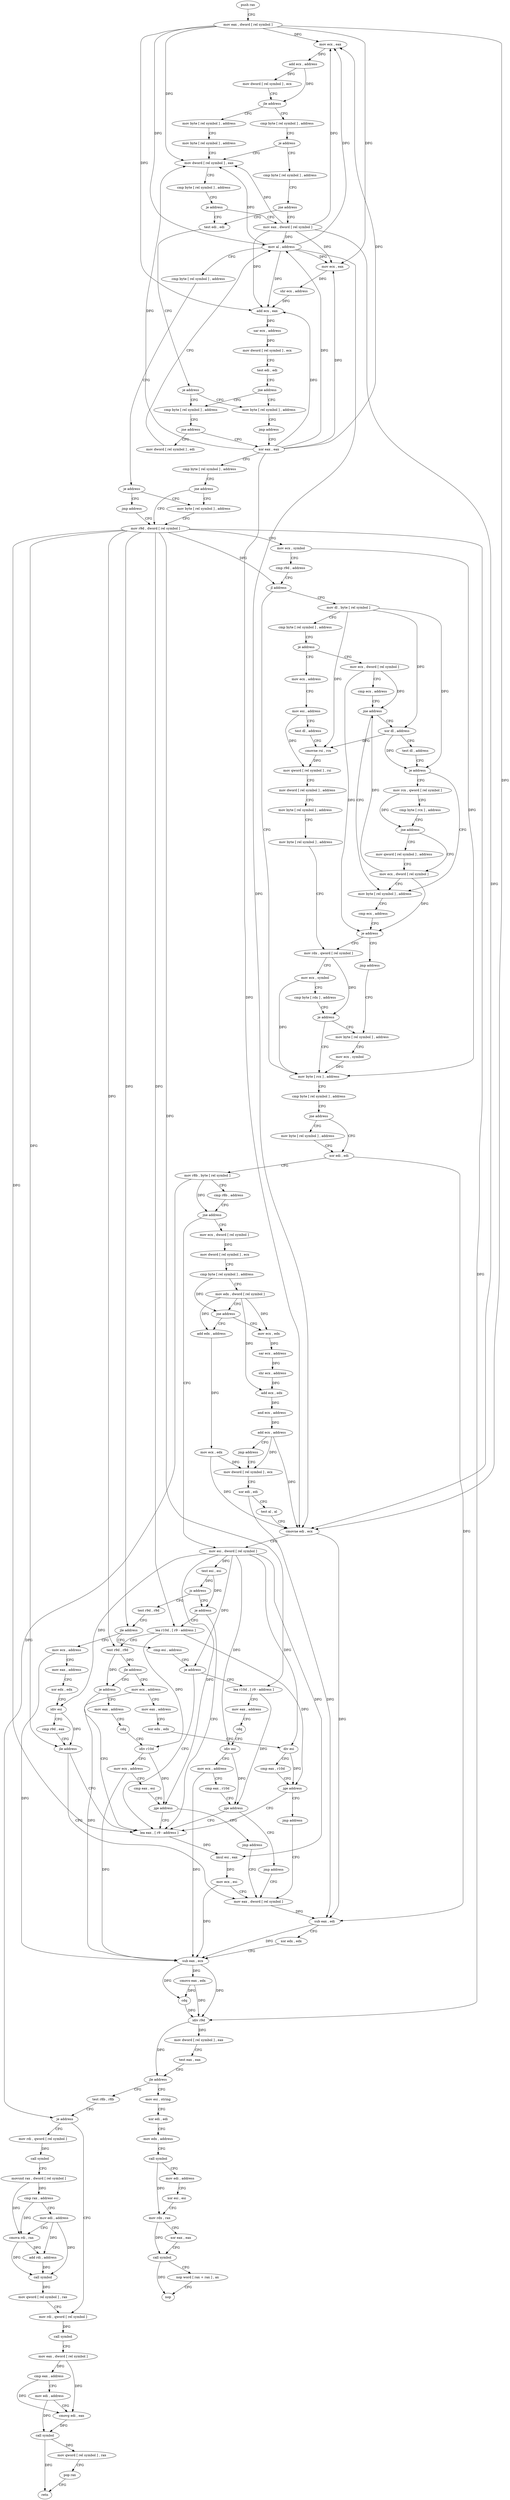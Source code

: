 digraph "func" {
"4205360" [label = "push rax" ]
"4205361" [label = "mov eax , dword [ rel symbol ]" ]
"4205367" [label = "mov ecx , eax" ]
"4205369" [label = "add ecx , address" ]
"4205372" [label = "mov dword [ rel symbol ] , ecx" ]
"4205378" [label = "jle address" ]
"4205432" [label = "mov byte [ rel symbol ] , address" ]
"4205380" [label = "cmp byte [ rel symbol ] , address" ]
"4205439" [label = "mov byte [ rel symbol ] , address" ]
"4205446" [label = "mov dword [ rel symbol ] , eax" ]
"4205387" [label = "je address" ]
"4205389" [label = "cmp byte [ rel symbol ] , address" ]
"4205398" [label = "mov eax , dword [ rel symbol ]" ]
"4205404" [label = "mov ecx , eax" ]
"4205406" [label = "shr ecx , address" ]
"4205409" [label = "add ecx , eax" ]
"4205411" [label = "sar ecx , address" ]
"4205413" [label = "mov dword [ rel symbol ] , ecx" ]
"4205419" [label = "test edi , edi" ]
"4205421" [label = "jne address" ]
"4205465" [label = "cmp byte [ rel symbol ] , address" ]
"4205423" [label = "mov byte [ rel symbol ] , address" ]
"4205461" [label = "test edi , edi" ]
"4205463" [label = "je address" ]
"4205452" [label = "cmp byte [ rel symbol ] , address" ]
"4205459" [label = "je address" ]
"4205396" [label = "jne address" ]
"4205472" [label = "jne address" ]
"4205493" [label = "xor eax , eax" ]
"4205474" [label = "mov dword [ rel symbol ] , edi" ]
"4205430" [label = "jmp address" ]
"4205495" [label = "cmp byte [ rel symbol ] , address" ]
"4205502" [label = "jne address" ]
"4205511" [label = "mov r9d , dword [ rel symbol ]" ]
"4205504" [label = "mov byte [ rel symbol ] , address" ]
"4205480" [label = "mov al , address" ]
"4205482" [label = "cmp byte [ rel symbol ] , address" ]
"4205489" [label = "je address" ]
"4205491" [label = "jmp address" ]
"4205518" [label = "mov ecx , symbol" ]
"4205523" [label = "cmp r9d , address" ]
"4205527" [label = "jl address" ]
"4205687" [label = "mov byte [ rcx ] , address" ]
"4205533" [label = "mov dl , byte [ rel symbol ]" ]
"4205690" [label = "cmp byte [ rel symbol ] , address" ]
"4205697" [label = "jne address" ]
"4205706" [label = "xor edi , edi" ]
"4205699" [label = "mov byte [ rel symbol ] , address" ]
"4205539" [label = "cmp byte [ rel symbol ] , address" ]
"4205546" [label = "je address" ]
"4205610" [label = "mov ecx , address" ]
"4205548" [label = "mov ecx , dword [ rel symbol ]" ]
"4205708" [label = "mov r8b , byte [ rel symbol ]" ]
"4205715" [label = "cmp r8b , address" ]
"4205719" [label = "jne address" ]
"4205784" [label = "mov esi , dword [ rel symbol ]" ]
"4205721" [label = "mov ecx , dword [ rel symbol ]" ]
"4205615" [label = "mov esi , address" ]
"4205620" [label = "test dl , address" ]
"4205623" [label = "cmovne rsi , rcx" ]
"4205627" [label = "mov qword [ rel symbol ] , rsi" ]
"4205634" [label = "mov dword [ rel symbol ] , address" ]
"4205644" [label = "mov byte [ rel symbol ] , address" ]
"4205651" [label = "mov byte [ rel symbol ] , address" ]
"4205658" [label = "mov rdx , qword [ rel symbol ]" ]
"4205554" [label = "cmp ecx , address" ]
"4205557" [label = "jne address" ]
"4205596" [label = "mov byte [ rel symbol ] , address" ]
"4205559" [label = "xor dl , address" ]
"4205790" [label = "test esi , esi" ]
"4205792" [label = "js address" ]
"4205826" [label = "test r9d , r9d" ]
"4205794" [label = "je address" ]
"4205727" [label = "mov dword [ rel symbol ] , ecx" ]
"4205733" [label = "cmp byte [ rel symbol ] , address" ]
"4205740" [label = "mov edx , dword [ rel symbol ]" ]
"4205746" [label = "jne address" ]
"4205766" [label = "add edx , address" ]
"4205748" [label = "mov ecx , edx" ]
"4205675" [label = "mov byte [ rel symbol ] , address" ]
"4205682" [label = "mov ecx , symbol" ]
"4205603" [label = "cmp ecx , address" ]
"4205606" [label = "je address" ]
"4205608" [label = "jmp address" ]
"4205562" [label = "test dl , address" ]
"4205565" [label = "je address" ]
"4205567" [label = "mov rcx , qword [ rel symbol ]" ]
"4205829" [label = "jle address" ]
"4205882" [label = "mov ecx , address" ]
"4205831" [label = "cmp esi , address" ]
"4205901" [label = "lea eax , [ r9 - address ]" ]
"4205796" [label = "lea r10d , [ r9 - address ]" ]
"4205769" [label = "mov ecx , edx" ]
"4205771" [label = "mov dword [ rel symbol ] , ecx" ]
"4205750" [label = "sar ecx , address" ]
"4205753" [label = "shr ecx , address" ]
"4205756" [label = "add ecx , edx" ]
"4205758" [label = "and ecx , address" ]
"4205761" [label = "add ecx , address" ]
"4205764" [label = "jmp address" ]
"4205665" [label = "mov ecx , symbol" ]
"4205670" [label = "cmp byte [ rdx ] , address" ]
"4205673" [label = "je address" ]
"4205574" [label = "cmp byte [ rcx ] , address" ]
"4205577" [label = "jne address" ]
"4205590" [label = "mov ecx , dword [ rel symbol ]" ]
"4205579" [label = "mov qword [ rel symbol ] , address" ]
"4205887" [label = "mov eax , address" ]
"4205892" [label = "xor edx , edx" ]
"4205894" [label = "idiv esi" ]
"4205896" [label = "cmp r9d , eax" ]
"4205899" [label = "jle address" ]
"4205910" [label = "mov eax , dword [ rel symbol ]" ]
"4205834" [label = "je address" ]
"4205836" [label = "lea r10d , [ r9 - address ]" ]
"4205905" [label = "imul esi , eax" ]
"4205908" [label = "mov ecx , esi" ]
"4205800" [label = "test r9d , r9d" ]
"4205803" [label = "jle address" ]
"4205860" [label = "je address" ]
"4205805" [label = "mov ecx , address" ]
"4205777" [label = "xor edi , edi" ]
"4205779" [label = "test al , al" ]
"4205781" [label = "cmovne edi , ecx" ]
"4205916" [label = "sub eax , edi" ]
"4205918" [label = "xor edx , edx" ]
"4205920" [label = "sub eax , ecx" ]
"4205922" [label = "cmovo eax , edx" ]
"4205925" [label = "cdq" ]
"4205926" [label = "idiv r9d" ]
"4205929" [label = "mov dword [ rel symbol ] , eax" ]
"4205935" [label = "test eax , eax" ]
"4205937" [label = "jle address" ]
"4206035" [label = "mov esi , string" ]
"4205939" [label = "test r8b , r8b" ]
"4205840" [label = "mov eax , address" ]
"4205845" [label = "cdq" ]
"4205846" [label = "idiv esi" ]
"4205848" [label = "mov ecx , address" ]
"4205853" [label = "cmp eax , r10d" ]
"4205856" [label = "jge address" ]
"4205858" [label = "jmp address" ]
"4206040" [label = "xor edi , edi" ]
"4206042" [label = "mov edx , address" ]
"4206047" [label = "call symbol" ]
"4206052" [label = "mov edi , address" ]
"4206057" [label = "xor esi , esi" ]
"4206059" [label = "mov rdx , rax" ]
"4206062" [label = "xor eax , eax" ]
"4206064" [label = "call symbol" ]
"4206069" [label = "nop word [ rax + rax ] , ax" ]
"4206079" [label = "nop" ]
"4205942" [label = "je address" ]
"4205992" [label = "mov rdi , qword [ rel symbol ]" ]
"4205944" [label = "mov rdi , qword [ rel symbol ]" ]
"4205862" [label = "mov eax , address" ]
"4205810" [label = "mov eax , address" ]
"4205815" [label = "xor edx , edx" ]
"4205817" [label = "div esi" ]
"4205819" [label = "cmp eax , r10d" ]
"4205822" [label = "jge address" ]
"4205824" [label = "jmp address" ]
"4205999" [label = "call symbol" ]
"4206004" [label = "mov eax , dword [ rel symbol ]" ]
"4206010" [label = "cmp eax , address" ]
"4206013" [label = "mov edi , address" ]
"4206018" [label = "cmovg edi , eax" ]
"4206021" [label = "call symbol" ]
"4206026" [label = "mov qword [ rel symbol ] , rax" ]
"4206033" [label = "pop rax" ]
"4206034" [label = "retn" ]
"4205951" [label = "call symbol" ]
"4205956" [label = "movsxd rax , dword [ rel symbol ]" ]
"4205963" [label = "cmp rax , address" ]
"4205967" [label = "mov edi , address" ]
"4205972" [label = "cmova rdi , rax" ]
"4205976" [label = "add rdi , address" ]
"4205980" [label = "call symbol" ]
"4205985" [label = "mov qword [ rel symbol ] , rax" ]
"4205867" [label = "cdq" ]
"4205868" [label = "idiv r10d" ]
"4205871" [label = "mov ecx , address" ]
"4205876" [label = "cmp eax , esi" ]
"4205878" [label = "jge address" ]
"4205880" [label = "jmp address" ]
"4205360" -> "4205361" [ label = "CFG" ]
"4205361" -> "4205367" [ label = "DFG" ]
"4205361" -> "4205446" [ label = "DFG" ]
"4205361" -> "4205404" [ label = "DFG" ]
"4205361" -> "4205409" [ label = "DFG" ]
"4205361" -> "4205480" [ label = "DFG" ]
"4205361" -> "4205781" [ label = "DFG" ]
"4205367" -> "4205369" [ label = "DFG" ]
"4205369" -> "4205372" [ label = "DFG" ]
"4205369" -> "4205378" [ label = "DFG" ]
"4205372" -> "4205378" [ label = "CFG" ]
"4205378" -> "4205432" [ label = "CFG" ]
"4205378" -> "4205380" [ label = "CFG" ]
"4205432" -> "4205439" [ label = "CFG" ]
"4205380" -> "4205387" [ label = "CFG" ]
"4205439" -> "4205446" [ label = "CFG" ]
"4205446" -> "4205452" [ label = "CFG" ]
"4205387" -> "4205446" [ label = "CFG" ]
"4205387" -> "4205389" [ label = "CFG" ]
"4205389" -> "4205396" [ label = "CFG" ]
"4205398" -> "4205404" [ label = "DFG" ]
"4205398" -> "4205367" [ label = "DFG" ]
"4205398" -> "4205446" [ label = "DFG" ]
"4205398" -> "4205409" [ label = "DFG" ]
"4205398" -> "4205480" [ label = "DFG" ]
"4205398" -> "4205781" [ label = "DFG" ]
"4205404" -> "4205406" [ label = "DFG" ]
"4205406" -> "4205409" [ label = "DFG" ]
"4205409" -> "4205411" [ label = "DFG" ]
"4205411" -> "4205413" [ label = "DFG" ]
"4205413" -> "4205419" [ label = "CFG" ]
"4205419" -> "4205421" [ label = "CFG" ]
"4205421" -> "4205465" [ label = "CFG" ]
"4205421" -> "4205423" [ label = "CFG" ]
"4205465" -> "4205472" [ label = "CFG" ]
"4205423" -> "4205430" [ label = "CFG" ]
"4205461" -> "4205463" [ label = "CFG" ]
"4205463" -> "4205423" [ label = "CFG" ]
"4205463" -> "4205465" [ label = "CFG" ]
"4205452" -> "4205459" [ label = "CFG" ]
"4205459" -> "4205398" [ label = "CFG" ]
"4205459" -> "4205461" [ label = "CFG" ]
"4205396" -> "4205461" [ label = "CFG" ]
"4205396" -> "4205398" [ label = "CFG" ]
"4205472" -> "4205493" [ label = "CFG" ]
"4205472" -> "4205474" [ label = "CFG" ]
"4205493" -> "4205495" [ label = "CFG" ]
"4205493" -> "4205367" [ label = "DFG" ]
"4205493" -> "4205446" [ label = "DFG" ]
"4205493" -> "4205404" [ label = "DFG" ]
"4205493" -> "4205409" [ label = "DFG" ]
"4205493" -> "4205480" [ label = "DFG" ]
"4205493" -> "4205781" [ label = "DFG" ]
"4205474" -> "4205480" [ label = "CFG" ]
"4205430" -> "4205493" [ label = "CFG" ]
"4205495" -> "4205502" [ label = "CFG" ]
"4205502" -> "4205511" [ label = "CFG" ]
"4205502" -> "4205504" [ label = "CFG" ]
"4205511" -> "4205518" [ label = "CFG" ]
"4205511" -> "4205527" [ label = "DFG" ]
"4205511" -> "4205829" [ label = "DFG" ]
"4205511" -> "4205899" [ label = "DFG" ]
"4205511" -> "4205901" [ label = "DFG" ]
"4205511" -> "4205796" [ label = "DFG" ]
"4205511" -> "4205800" [ label = "DFG" ]
"4205511" -> "4205836" [ label = "DFG" ]
"4205511" -> "4205926" [ label = "DFG" ]
"4205504" -> "4205511" [ label = "CFG" ]
"4205480" -> "4205482" [ label = "CFG" ]
"4205480" -> "4205367" [ label = "DFG" ]
"4205480" -> "4205446" [ label = "DFG" ]
"4205480" -> "4205404" [ label = "DFG" ]
"4205480" -> "4205409" [ label = "DFG" ]
"4205480" -> "4205781" [ label = "DFG" ]
"4205482" -> "4205489" [ label = "CFG" ]
"4205489" -> "4205504" [ label = "CFG" ]
"4205489" -> "4205491" [ label = "CFG" ]
"4205491" -> "4205511" [ label = "CFG" ]
"4205518" -> "4205523" [ label = "CFG" ]
"4205518" -> "4205687" [ label = "DFG" ]
"4205523" -> "4205527" [ label = "CFG" ]
"4205527" -> "4205687" [ label = "CFG" ]
"4205527" -> "4205533" [ label = "CFG" ]
"4205687" -> "4205690" [ label = "CFG" ]
"4205533" -> "4205539" [ label = "CFG" ]
"4205533" -> "4205623" [ label = "DFG" ]
"4205533" -> "4205559" [ label = "DFG" ]
"4205533" -> "4205565" [ label = "DFG" ]
"4205690" -> "4205697" [ label = "CFG" ]
"4205697" -> "4205706" [ label = "CFG" ]
"4205697" -> "4205699" [ label = "CFG" ]
"4205706" -> "4205708" [ label = "CFG" ]
"4205706" -> "4205916" [ label = "DFG" ]
"4205699" -> "4205706" [ label = "CFG" ]
"4205539" -> "4205546" [ label = "CFG" ]
"4205546" -> "4205610" [ label = "CFG" ]
"4205546" -> "4205548" [ label = "CFG" ]
"4205610" -> "4205615" [ label = "CFG" ]
"4205548" -> "4205554" [ label = "CFG" ]
"4205548" -> "4205557" [ label = "DFG" ]
"4205548" -> "4205606" [ label = "DFG" ]
"4205708" -> "4205715" [ label = "CFG" ]
"4205708" -> "4205719" [ label = "DFG" ]
"4205708" -> "4205942" [ label = "DFG" ]
"4205715" -> "4205719" [ label = "CFG" ]
"4205719" -> "4205784" [ label = "CFG" ]
"4205719" -> "4205721" [ label = "CFG" ]
"4205784" -> "4205790" [ label = "DFG" ]
"4205784" -> "4205894" [ label = "DFG" ]
"4205784" -> "4205834" [ label = "DFG" ]
"4205784" -> "4205905" [ label = "DFG" ]
"4205784" -> "4205846" [ label = "DFG" ]
"4205784" -> "4205817" [ label = "DFG" ]
"4205784" -> "4205878" [ label = "DFG" ]
"4205721" -> "4205727" [ label = "DFG" ]
"4205615" -> "4205620" [ label = "CFG" ]
"4205615" -> "4205627" [ label = "DFG" ]
"4205620" -> "4205623" [ label = "CFG" ]
"4205623" -> "4205627" [ label = "DFG" ]
"4205627" -> "4205634" [ label = "CFG" ]
"4205634" -> "4205644" [ label = "CFG" ]
"4205644" -> "4205651" [ label = "CFG" ]
"4205651" -> "4205658" [ label = "CFG" ]
"4205658" -> "4205665" [ label = "CFG" ]
"4205658" -> "4205673" [ label = "DFG" ]
"4205554" -> "4205557" [ label = "CFG" ]
"4205557" -> "4205596" [ label = "CFG" ]
"4205557" -> "4205559" [ label = "CFG" ]
"4205596" -> "4205603" [ label = "CFG" ]
"4205559" -> "4205562" [ label = "CFG" ]
"4205559" -> "4205623" [ label = "DFG" ]
"4205559" -> "4205565" [ label = "DFG" ]
"4205790" -> "4205792" [ label = "DFG" ]
"4205790" -> "4205794" [ label = "DFG" ]
"4205792" -> "4205826" [ label = "CFG" ]
"4205792" -> "4205794" [ label = "CFG" ]
"4205826" -> "4205829" [ label = "CFG" ]
"4205794" -> "4205901" [ label = "CFG" ]
"4205794" -> "4205796" [ label = "CFG" ]
"4205727" -> "4205733" [ label = "CFG" ]
"4205733" -> "4205740" [ label = "CFG" ]
"4205733" -> "4205746" [ label = "DFG" ]
"4205740" -> "4205746" [ label = "CFG" ]
"4205740" -> "4205766" [ label = "DFG" ]
"4205740" -> "4205748" [ label = "DFG" ]
"4205740" -> "4205756" [ label = "DFG" ]
"4205746" -> "4205766" [ label = "CFG" ]
"4205746" -> "4205748" [ label = "CFG" ]
"4205766" -> "4205769" [ label = "DFG" ]
"4205748" -> "4205750" [ label = "DFG" ]
"4205675" -> "4205682" [ label = "CFG" ]
"4205682" -> "4205687" [ label = "DFG" ]
"4205603" -> "4205606" [ label = "CFG" ]
"4205606" -> "4205658" [ label = "CFG" ]
"4205606" -> "4205608" [ label = "CFG" ]
"4205608" -> "4205675" [ label = "CFG" ]
"4205562" -> "4205565" [ label = "CFG" ]
"4205565" -> "4205596" [ label = "CFG" ]
"4205565" -> "4205567" [ label = "CFG" ]
"4205567" -> "4205574" [ label = "CFG" ]
"4205567" -> "4205577" [ label = "DFG" ]
"4205829" -> "4205882" [ label = "CFG" ]
"4205829" -> "4205831" [ label = "CFG" ]
"4205882" -> "4205887" [ label = "CFG" ]
"4205882" -> "4205920" [ label = "DFG" ]
"4205831" -> "4205834" [ label = "CFG" ]
"4205901" -> "4205905" [ label = "DFG" ]
"4205796" -> "4205800" [ label = "CFG" ]
"4205796" -> "4205822" [ label = "DFG" ]
"4205796" -> "4205868" [ label = "DFG" ]
"4205769" -> "4205771" [ label = "DFG" ]
"4205769" -> "4205781" [ label = "DFG" ]
"4205771" -> "4205777" [ label = "CFG" ]
"4205750" -> "4205753" [ label = "DFG" ]
"4205753" -> "4205756" [ label = "DFG" ]
"4205756" -> "4205758" [ label = "DFG" ]
"4205758" -> "4205761" [ label = "DFG" ]
"4205761" -> "4205764" [ label = "CFG" ]
"4205761" -> "4205771" [ label = "DFG" ]
"4205761" -> "4205781" [ label = "DFG" ]
"4205764" -> "4205771" [ label = "CFG" ]
"4205665" -> "4205670" [ label = "CFG" ]
"4205665" -> "4205687" [ label = "DFG" ]
"4205670" -> "4205673" [ label = "CFG" ]
"4205673" -> "4205687" [ label = "CFG" ]
"4205673" -> "4205675" [ label = "CFG" ]
"4205574" -> "4205577" [ label = "CFG" ]
"4205577" -> "4205590" [ label = "CFG" ]
"4205577" -> "4205579" [ label = "CFG" ]
"4205590" -> "4205596" [ label = "CFG" ]
"4205590" -> "4205557" [ label = "DFG" ]
"4205590" -> "4205606" [ label = "DFG" ]
"4205579" -> "4205590" [ label = "CFG" ]
"4205887" -> "4205892" [ label = "CFG" ]
"4205892" -> "4205894" [ label = "CFG" ]
"4205894" -> "4205896" [ label = "CFG" ]
"4205894" -> "4205899" [ label = "DFG" ]
"4205896" -> "4205899" [ label = "CFG" ]
"4205899" -> "4205910" [ label = "CFG" ]
"4205899" -> "4205901" [ label = "CFG" ]
"4205910" -> "4205916" [ label = "DFG" ]
"4205834" -> "4205901" [ label = "CFG" ]
"4205834" -> "4205836" [ label = "CFG" ]
"4205836" -> "4205840" [ label = "CFG" ]
"4205836" -> "4205856" [ label = "DFG" ]
"4205905" -> "4205908" [ label = "DFG" ]
"4205908" -> "4205910" [ label = "CFG" ]
"4205908" -> "4205920" [ label = "DFG" ]
"4205800" -> "4205803" [ label = "DFG" ]
"4205800" -> "4205860" [ label = "DFG" ]
"4205803" -> "4205860" [ label = "CFG" ]
"4205803" -> "4205805" [ label = "CFG" ]
"4205860" -> "4205901" [ label = "CFG" ]
"4205860" -> "4205862" [ label = "CFG" ]
"4205805" -> "4205810" [ label = "CFG" ]
"4205805" -> "4205920" [ label = "DFG" ]
"4205777" -> "4205779" [ label = "CFG" ]
"4205777" -> "4205916" [ label = "DFG" ]
"4205779" -> "4205781" [ label = "CFG" ]
"4205781" -> "4205784" [ label = "CFG" ]
"4205781" -> "4205916" [ label = "DFG" ]
"4205916" -> "4205918" [ label = "CFG" ]
"4205916" -> "4205920" [ label = "DFG" ]
"4205918" -> "4205920" [ label = "CFG" ]
"4205920" -> "4205922" [ label = "DFG" ]
"4205920" -> "4205925" [ label = "DFG" ]
"4205920" -> "4205926" [ label = "DFG" ]
"4205922" -> "4205925" [ label = "DFG" ]
"4205922" -> "4205926" [ label = "DFG" ]
"4205925" -> "4205926" [ label = "DFG" ]
"4205926" -> "4205929" [ label = "DFG" ]
"4205926" -> "4205937" [ label = "DFG" ]
"4205929" -> "4205935" [ label = "CFG" ]
"4205935" -> "4205937" [ label = "CFG" ]
"4205937" -> "4206035" [ label = "CFG" ]
"4205937" -> "4205939" [ label = "CFG" ]
"4206035" -> "4206040" [ label = "CFG" ]
"4205939" -> "4205942" [ label = "CFG" ]
"4205840" -> "4205845" [ label = "CFG" ]
"4205845" -> "4205846" [ label = "CFG" ]
"4205846" -> "4205848" [ label = "CFG" ]
"4205846" -> "4205856" [ label = "DFG" ]
"4205848" -> "4205853" [ label = "CFG" ]
"4205848" -> "4205920" [ label = "DFG" ]
"4205853" -> "4205856" [ label = "CFG" ]
"4205856" -> "4205901" [ label = "CFG" ]
"4205856" -> "4205858" [ label = "CFG" ]
"4205858" -> "4205910" [ label = "CFG" ]
"4206040" -> "4206042" [ label = "CFG" ]
"4206042" -> "4206047" [ label = "CFG" ]
"4206047" -> "4206052" [ label = "CFG" ]
"4206047" -> "4206059" [ label = "DFG" ]
"4206052" -> "4206057" [ label = "CFG" ]
"4206057" -> "4206059" [ label = "CFG" ]
"4206059" -> "4206062" [ label = "CFG" ]
"4206059" -> "4206064" [ label = "DFG" ]
"4206062" -> "4206064" [ label = "CFG" ]
"4206064" -> "4206069" [ label = "CFG" ]
"4206064" -> "4206079" [ label = "DFG" ]
"4206069" -> "4206079" [ label = "CFG" ]
"4205942" -> "4205992" [ label = "CFG" ]
"4205942" -> "4205944" [ label = "CFG" ]
"4205992" -> "4205999" [ label = "DFG" ]
"4205944" -> "4205951" [ label = "DFG" ]
"4205862" -> "4205867" [ label = "CFG" ]
"4205810" -> "4205815" [ label = "CFG" ]
"4205815" -> "4205817" [ label = "CFG" ]
"4205817" -> "4205819" [ label = "CFG" ]
"4205817" -> "4205822" [ label = "DFG" ]
"4205819" -> "4205822" [ label = "CFG" ]
"4205822" -> "4205901" [ label = "CFG" ]
"4205822" -> "4205824" [ label = "CFG" ]
"4205824" -> "4205910" [ label = "CFG" ]
"4205999" -> "4206004" [ label = "CFG" ]
"4206004" -> "4206010" [ label = "DFG" ]
"4206004" -> "4206018" [ label = "DFG" ]
"4206010" -> "4206013" [ label = "CFG" ]
"4206010" -> "4206018" [ label = "DFG" ]
"4206013" -> "4206018" [ label = "CFG" ]
"4206013" -> "4206021" [ label = "DFG" ]
"4206018" -> "4206021" [ label = "DFG" ]
"4206021" -> "4206026" [ label = "DFG" ]
"4206021" -> "4206034" [ label = "DFG" ]
"4206026" -> "4206033" [ label = "CFG" ]
"4206033" -> "4206034" [ label = "CFG" ]
"4205951" -> "4205956" [ label = "CFG" ]
"4205956" -> "4205963" [ label = "DFG" ]
"4205956" -> "4205972" [ label = "DFG" ]
"4205963" -> "4205967" [ label = "CFG" ]
"4205963" -> "4205972" [ label = "DFG" ]
"4205967" -> "4205972" [ label = "CFG" ]
"4205967" -> "4205976" [ label = "DFG" ]
"4205967" -> "4205980" [ label = "DFG" ]
"4205972" -> "4205976" [ label = "DFG" ]
"4205972" -> "4205980" [ label = "DFG" ]
"4205976" -> "4205980" [ label = "DFG" ]
"4205980" -> "4205985" [ label = "DFG" ]
"4205985" -> "4205992" [ label = "CFG" ]
"4205867" -> "4205868" [ label = "CFG" ]
"4205868" -> "4205871" [ label = "CFG" ]
"4205868" -> "4205878" [ label = "DFG" ]
"4205871" -> "4205876" [ label = "CFG" ]
"4205871" -> "4205920" [ label = "DFG" ]
"4205876" -> "4205878" [ label = "CFG" ]
"4205878" -> "4205901" [ label = "CFG" ]
"4205878" -> "4205880" [ label = "CFG" ]
"4205880" -> "4205910" [ label = "CFG" ]
}
